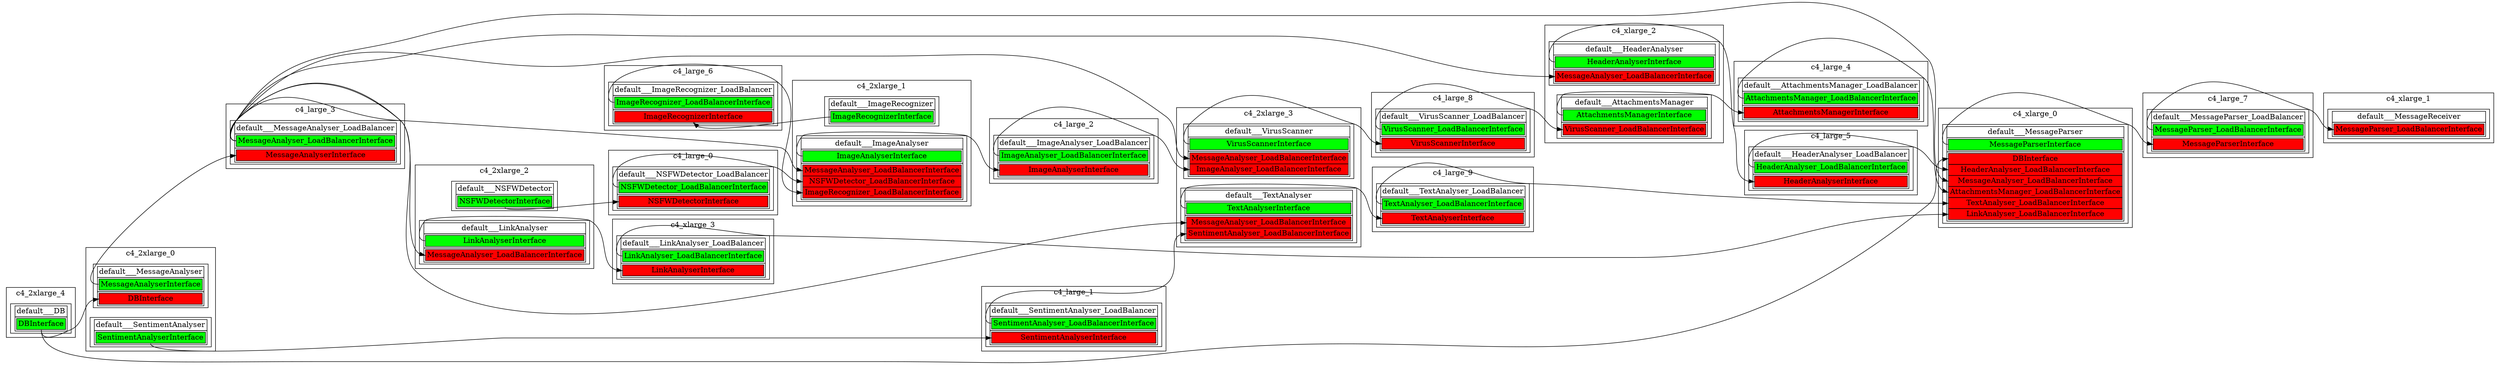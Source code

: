 digraph Configuration {
rankdir=LR;
subgraph cluster_c4_large_5 {
label = "c4_large_5";
comp_10 [shape=box,label=<
<table border="0" cellborder="1" cellspacing="0"><tr><td colspan="2">default___HeaderAnalyser_LoadBalancer</td></tr>
<tr><td><table border="0" cellborder="1" cellspacing="0" bgcolor="green">
<tr><td port="prov_HeaderAnalyser_LoadBalancerInterface">HeaderAnalyser_LoadBalancerInterface</td></tr>
</table></td></tr>
<tr><td><table border="0" cellborder="1" cellspacing="0" bgcolor="red">
<tr><td port="req_HeaderAnalyserInterface">HeaderAnalyserInterface</td></tr>
</table></td></tr>
</table>
>];
}
subgraph cluster_c4_2xlarge_0 {
label = "c4_2xlarge_0";
comp_18 [shape=box,label=<
<table border="0" cellborder="1" cellspacing="0"><tr><td colspan="2">default___SentimentAnalyser</td></tr>
<tr><td><table border="0" cellborder="1" cellspacing="0" bgcolor="green">
<tr><td port="prov_SentimentAnalyserInterface">SentimentAnalyserInterface</td></tr>
</table></td></tr>
</table>
>];
comp_19 [shape=box,label=<
<table border="0" cellborder="1" cellspacing="0"><tr><td colspan="2">default___MessageAnalyser</td></tr>
<tr><td><table border="0" cellborder="1" cellspacing="0" bgcolor="green">
<tr><td port="prov_MessageAnalyserInterface">MessageAnalyserInterface</td></tr>
</table></td></tr>
<tr><td><table border="0" cellborder="1" cellspacing="0" bgcolor="red">
<tr><td port="req_DBInterface">DBInterface</td></tr>
</table></td></tr>
</table>
>];
}
subgraph cluster_c4_xlarge_0 {
label = "c4_xlarge_0";
comp_2 [shape=box,label=<
<table border="0" cellborder="1" cellspacing="0"><tr><td colspan="2">default___MessageParser</td></tr>
<tr><td><table border="0" cellborder="1" cellspacing="0" bgcolor="green">
<tr><td port="prov_MessageParserInterface">MessageParserInterface</td></tr>
</table></td></tr>
<tr><td><table border="0" cellborder="1" cellspacing="0" bgcolor="red">
<tr><td port="req_DBInterface">DBInterface</td></tr>
<tr><td port="req_HeaderAnalyser_LoadBalancerInterface">HeaderAnalyser_LoadBalancerInterface</td></tr>
<tr><td port="req_MessageAnalyser_LoadBalancerInterface">MessageAnalyser_LoadBalancerInterface</td></tr>
<tr><td port="req_AttachmentsManager_LoadBalancerInterface">AttachmentsManager_LoadBalancerInterface</td></tr>
<tr><td port="req_TextAnalyser_LoadBalancerInterface">TextAnalyser_LoadBalancerInterface</td></tr>
<tr><td port="req_LinkAnalyser_LoadBalancerInterface">LinkAnalyser_LoadBalancerInterface</td></tr>
</table></td></tr>
</table>
>];
}
subgraph cluster_c4_large_2 {
label = "c4_large_2";
comp_9 [shape=box,label=<
<table border="0" cellborder="1" cellspacing="0"><tr><td colspan="2">default___ImageAnalyser_LoadBalancer</td></tr>
<tr><td><table border="0" cellborder="1" cellspacing="0" bgcolor="green">
<tr><td port="prov_ImageAnalyser_LoadBalancerInterface">ImageAnalyser_LoadBalancerInterface</td></tr>
</table></td></tr>
<tr><td><table border="0" cellborder="1" cellspacing="0" bgcolor="red">
<tr><td port="req_ImageAnalyserInterface">ImageAnalyserInterface</td></tr>
</table></td></tr>
</table>
>];
}
subgraph cluster_c4_2xlarge_4 {
label = "c4_2xlarge_4";
comp_24 [shape=box,label=<
<table border="0" cellborder="1" cellspacing="0"><tr><td colspan="2">default___DB</td></tr>
<tr><td><table border="0" cellborder="1" cellspacing="0" bgcolor="green">
<tr><td port="prov_DBInterface">DBInterface</td></tr>
</table></td></tr>
</table>
>];
}
subgraph cluster_c4_large_6 {
label = "c4_large_6";
comp_13 [shape=box,label=<
<table border="0" cellborder="1" cellspacing="0"><tr><td colspan="2">default___ImageRecognizer_LoadBalancer</td></tr>
<tr><td><table border="0" cellborder="1" cellspacing="0" bgcolor="green">
<tr><td port="prov_ImageRecognizer_LoadBalancerInterface">ImageRecognizer_LoadBalancerInterface</td></tr>
</table></td></tr>
<tr><td><table border="0" cellborder="1" cellspacing="0" bgcolor="red">
<tr><td port="req_ImageRecognizerInterface">ImageRecognizerInterface</td></tr>
</table></td></tr>
</table>
>];
}
subgraph cluster_c4_2xlarge_1 {
label = "c4_2xlarge_1";
comp_16 [shape=box,label=<
<table border="0" cellborder="1" cellspacing="0"><tr><td colspan="2">default___ImageRecognizer</td></tr>
<tr><td><table border="0" cellborder="1" cellspacing="0" bgcolor="green">
<tr><td port="prov_ImageRecognizerInterface">ImageRecognizerInterface</td></tr>
</table></td></tr>
</table>
>];
comp_17 [shape=box,label=<
<table border="0" cellborder="1" cellspacing="0"><tr><td colspan="2">default___ImageAnalyser</td></tr>
<tr><td><table border="0" cellborder="1" cellspacing="0" bgcolor="green">
<tr><td port="prov_ImageAnalyserInterface">ImageAnalyserInterface</td></tr>
</table></td></tr>
<tr><td><table border="0" cellborder="1" cellspacing="0" bgcolor="red">
<tr><td port="req_MessageAnalyser_LoadBalancerInterface">MessageAnalyser_LoadBalancerInterface</td></tr>
<tr><td port="req_NSFWDetector_LoadBalancerInterface">NSFWDetector_LoadBalancerInterface</td></tr>
<tr><td port="req_ImageRecognizer_LoadBalancerInterface">ImageRecognizer_LoadBalancerInterface</td></tr>
</table></td></tr>
</table>
>];
}
subgraph cluster_c4_xlarge_3 {
label = "c4_xlarge_3";
comp_3 [shape=box,label=<
<table border="0" cellborder="1" cellspacing="0"><tr><td colspan="2">default___LinkAnalyser_LoadBalancer</td></tr>
<tr><td><table border="0" cellborder="1" cellspacing="0" bgcolor="green">
<tr><td port="prov_LinkAnalyser_LoadBalancerInterface">LinkAnalyser_LoadBalancerInterface</td></tr>
</table></td></tr>
<tr><td><table border="0" cellborder="1" cellspacing="0" bgcolor="red">
<tr><td port="req_LinkAnalyserInterface">LinkAnalyserInterface</td></tr>
</table></td></tr>
</table>
>];
}
subgraph cluster_c4_large_3 {
label = "c4_large_3";
comp_8 [shape=box,label=<
<table border="0" cellborder="1" cellspacing="0"><tr><td colspan="2">default___MessageAnalyser_LoadBalancer</td></tr>
<tr><td><table border="0" cellborder="1" cellspacing="0" bgcolor="green">
<tr><td port="prov_MessageAnalyser_LoadBalancerInterface">MessageAnalyser_LoadBalancerInterface</td></tr>
</table></td></tr>
<tr><td><table border="0" cellborder="1" cellspacing="0" bgcolor="red">
<tr><td port="req_MessageAnalyserInterface">MessageAnalyserInterface</td></tr>
</table></td></tr>
</table>
>];
}
subgraph cluster_c4_large_8 {
label = "c4_large_8";
comp_15 [shape=box,label=<
<table border="0" cellborder="1" cellspacing="0"><tr><td colspan="2">default___VirusScanner_LoadBalancer</td></tr>
<tr><td><table border="0" cellborder="1" cellspacing="0" bgcolor="green">
<tr><td port="prov_VirusScanner_LoadBalancerInterface">VirusScanner_LoadBalancerInterface</td></tr>
</table></td></tr>
<tr><td><table border="0" cellborder="1" cellspacing="0" bgcolor="red">
<tr><td port="req_VirusScannerInterface">VirusScannerInterface</td></tr>
</table></td></tr>
</table>
>];
}
subgraph cluster_c4_large_7 {
label = "c4_large_7";
comp_12 [shape=box,label=<
<table border="0" cellborder="1" cellspacing="0"><tr><td colspan="2">default___MessageParser_LoadBalancer</td></tr>
<tr><td><table border="0" cellborder="1" cellspacing="0" bgcolor="green">
<tr><td port="prov_MessageParser_LoadBalancerInterface">MessageParser_LoadBalancerInterface</td></tr>
</table></td></tr>
<tr><td><table border="0" cellborder="1" cellspacing="0" bgcolor="red">
<tr><td port="req_MessageParserInterface">MessageParserInterface</td></tr>
</table></td></tr>
</table>
>];
}
subgraph cluster_c4_xlarge_2 {
label = "c4_xlarge_2";
comp_4 [shape=box,label=<
<table border="0" cellborder="1" cellspacing="0"><tr><td colspan="2">default___HeaderAnalyser</td></tr>
<tr><td><table border="0" cellborder="1" cellspacing="0" bgcolor="green">
<tr><td port="prov_HeaderAnalyserInterface">HeaderAnalyserInterface</td></tr>
</table></td></tr>
<tr><td><table border="0" cellborder="1" cellspacing="0" bgcolor="red">
<tr><td port="req_MessageAnalyser_LoadBalancerInterface">MessageAnalyser_LoadBalancerInterface</td></tr>
</table></td></tr>
</table>
>];
comp_5 [shape=box,label=<
<table border="0" cellborder="1" cellspacing="0"><tr><td colspan="2">default___AttachmentsManager</td></tr>
<tr><td><table border="0" cellborder="1" cellspacing="0" bgcolor="green">
<tr><td port="prov_AttachmentsManagerInterface">AttachmentsManagerInterface</td></tr>
</table></td></tr>
<tr><td><table border="0" cellborder="1" cellspacing="0" bgcolor="red">
<tr><td port="req_VirusScanner_LoadBalancerInterface">VirusScanner_LoadBalancerInterface</td></tr>
</table></td></tr>
</table>
>];
}
subgraph cluster_c4_large_0 {
label = "c4_large_0";
comp_7 [shape=box,label=<
<table border="0" cellborder="1" cellspacing="0"><tr><td colspan="2">default___NSFWDetector_LoadBalancer</td></tr>
<tr><td><table border="0" cellborder="1" cellspacing="0" bgcolor="green">
<tr><td port="prov_NSFWDetector_LoadBalancerInterface">NSFWDetector_LoadBalancerInterface</td></tr>
</table></td></tr>
<tr><td><table border="0" cellborder="1" cellspacing="0" bgcolor="red">
<tr><td port="req_NSFWDetectorInterface">NSFWDetectorInterface</td></tr>
</table></td></tr>
</table>
>];
}
subgraph cluster_c4_2xlarge_2 {
label = "c4_2xlarge_2";
comp_22 [shape=box,label=<
<table border="0" cellborder="1" cellspacing="0"><tr><td colspan="2">default___NSFWDetector</td></tr>
<tr><td><table border="0" cellborder="1" cellspacing="0" bgcolor="green">
<tr><td port="prov_NSFWDetectorInterface">NSFWDetectorInterface</td></tr>
</table></td></tr>
</table>
>];
comp_23 [shape=box,label=<
<table border="0" cellborder="1" cellspacing="0"><tr><td colspan="2">default___LinkAnalyser</td></tr>
<tr><td><table border="0" cellborder="1" cellspacing="0" bgcolor="green">
<tr><td port="prov_LinkAnalyserInterface">LinkAnalyserInterface</td></tr>
</table></td></tr>
<tr><td><table border="0" cellborder="1" cellspacing="0" bgcolor="red">
<tr><td port="req_MessageAnalyser_LoadBalancerInterface">MessageAnalyser_LoadBalancerInterface</td></tr>
</table></td></tr>
</table>
>];
}
subgraph cluster_c4_large_4 {
label = "c4_large_4";
comp_11 [shape=box,label=<
<table border="0" cellborder="1" cellspacing="0"><tr><td colspan="2">default___AttachmentsManager_LoadBalancer</td></tr>
<tr><td><table border="0" cellborder="1" cellspacing="0" bgcolor="green">
<tr><td port="prov_AttachmentsManager_LoadBalancerInterface">AttachmentsManager_LoadBalancerInterface</td></tr>
</table></td></tr>
<tr><td><table border="0" cellborder="1" cellspacing="0" bgcolor="red">
<tr><td port="req_AttachmentsManagerInterface">AttachmentsManagerInterface</td></tr>
</table></td></tr>
</table>
>];
}
subgraph cluster_c4_large_9 {
label = "c4_large_9";
comp_14 [shape=box,label=<
<table border="0" cellborder="1" cellspacing="0"><tr><td colspan="2">default___TextAnalyser_LoadBalancer</td></tr>
<tr><td><table border="0" cellborder="1" cellspacing="0" bgcolor="green">
<tr><td port="prov_TextAnalyser_LoadBalancerInterface">TextAnalyser_LoadBalancerInterface</td></tr>
</table></td></tr>
<tr><td><table border="0" cellborder="1" cellspacing="0" bgcolor="red">
<tr><td port="req_TextAnalyserInterface">TextAnalyserInterface</td></tr>
</table></td></tr>
</table>
>];
}
subgraph cluster_c4_large_1 {
label = "c4_large_1";
comp_6 [shape=box,label=<
<table border="0" cellborder="1" cellspacing="0"><tr><td colspan="2">default___SentimentAnalyser_LoadBalancer</td></tr>
<tr><td><table border="0" cellborder="1" cellspacing="0" bgcolor="green">
<tr><td port="prov_SentimentAnalyser_LoadBalancerInterface">SentimentAnalyser_LoadBalancerInterface</td></tr>
</table></td></tr>
<tr><td><table border="0" cellborder="1" cellspacing="0" bgcolor="red">
<tr><td port="req_SentimentAnalyserInterface">SentimentAnalyserInterface</td></tr>
</table></td></tr>
</table>
>];
}
subgraph cluster_c4_2xlarge_3 {
label = "c4_2xlarge_3";
comp_20 [shape=box,label=<
<table border="0" cellborder="1" cellspacing="0"><tr><td colspan="2">default___TextAnalyser</td></tr>
<tr><td><table border="0" cellborder="1" cellspacing="0" bgcolor="green">
<tr><td port="prov_TextAnalyserInterface">TextAnalyserInterface</td></tr>
</table></td></tr>
<tr><td><table border="0" cellborder="1" cellspacing="0" bgcolor="red">
<tr><td port="req_MessageAnalyser_LoadBalancerInterface">MessageAnalyser_LoadBalancerInterface</td></tr>
<tr><td port="req_SentimentAnalyser_LoadBalancerInterface">SentimentAnalyser_LoadBalancerInterface</td></tr>
</table></td></tr>
</table>
>];
comp_21 [shape=box,label=<
<table border="0" cellborder="1" cellspacing="0"><tr><td colspan="2">default___VirusScanner</td></tr>
<tr><td><table border="0" cellborder="1" cellspacing="0" bgcolor="green">
<tr><td port="prov_VirusScannerInterface">VirusScannerInterface</td></tr>
</table></td></tr>
<tr><td><table border="0" cellborder="1" cellspacing="0" bgcolor="red">
<tr><td port="req_MessageAnalyser_LoadBalancerInterface">MessageAnalyser_LoadBalancerInterface</td></tr>
<tr><td port="req_ImageAnalyser_LoadBalancerInterface">ImageAnalyser_LoadBalancerInterface</td></tr>
</table></td></tr>
</table>
>];
}
subgraph cluster_c4_xlarge_1 {
label = "c4_xlarge_1";
comp_1 [shape=box,label=<
<table border="0" cellborder="1" cellspacing="0"><tr><td colspan="2">default___MessageReceiver</td></tr>
<tr><td><table border="0" cellborder="1" cellspacing="0" bgcolor="red">
<tr><td port="req_MessageParser_LoadBalancerInterface">MessageParser_LoadBalancerInterface</td></tr>
</table></td></tr>
</table>
>];
}
comp_2:prov_MessageParserInterface -> comp_12:req_MessageParserInterface
comp_3:prov_LinkAnalyser_LoadBalancerInterface -> comp_2:req_LinkAnalyser_LoadBalancerInterface
comp_4:prov_HeaderAnalyserInterface -> comp_10:req_HeaderAnalyserInterface
comp_5:prov_AttachmentsManagerInterface -> comp_11:req_AttachmentsManagerInterface
comp_6:prov_SentimentAnalyser_LoadBalancerInterface -> comp_20:req_SentimentAnalyser_LoadBalancerInterface
comp_7:prov_NSFWDetector_LoadBalancerInterface -> comp_17:req_NSFWDetector_LoadBalancerInterface
comp_8:prov_MessageAnalyser_LoadBalancerInterface -> comp_2:req_MessageAnalyser_LoadBalancerInterface
comp_8:prov_MessageAnalyser_LoadBalancerInterface -> comp_4:req_MessageAnalyser_LoadBalancerInterface
comp_8:prov_MessageAnalyser_LoadBalancerInterface -> comp_17:req_MessageAnalyser_LoadBalancerInterface
comp_8:prov_MessageAnalyser_LoadBalancerInterface -> comp_20:req_MessageAnalyser_LoadBalancerInterface
comp_8:prov_MessageAnalyser_LoadBalancerInterface -> comp_21:req_MessageAnalyser_LoadBalancerInterface
comp_8:prov_MessageAnalyser_LoadBalancerInterface -> comp_23:req_MessageAnalyser_LoadBalancerInterface
comp_9:prov_ImageAnalyser_LoadBalancerInterface -> comp_21:req_ImageAnalyser_LoadBalancerInterface
comp_10:prov_HeaderAnalyser_LoadBalancerInterface -> comp_2:req_HeaderAnalyser_LoadBalancerInterface
comp_11:prov_AttachmentsManager_LoadBalancerInterface -> comp_2:req_AttachmentsManager_LoadBalancerInterface
comp_12:prov_MessageParser_LoadBalancerInterface -> comp_1:req_MessageParser_LoadBalancerInterface
comp_13:prov_ImageRecognizer_LoadBalancerInterface -> comp_17:req_ImageRecognizer_LoadBalancerInterface
comp_14:prov_TextAnalyser_LoadBalancerInterface -> comp_2:req_TextAnalyser_LoadBalancerInterface
comp_15:prov_VirusScanner_LoadBalancerInterface -> comp_5:req_VirusScanner_LoadBalancerInterface
comp_16:prov_ImageRecognizerInterface -> comp_13:req_ImageRecognizerInterface
comp_17:prov_ImageAnalyserInterface -> comp_9:req_ImageAnalyserInterface
comp_18:prov_SentimentAnalyserInterface -> comp_6:req_SentimentAnalyserInterface
comp_19:prov_MessageAnalyserInterface -> comp_8:req_MessageAnalyserInterface
comp_20:prov_TextAnalyserInterface -> comp_14:req_TextAnalyserInterface
comp_21:prov_VirusScannerInterface -> comp_15:req_VirusScannerInterface
comp_22:prov_NSFWDetectorInterface -> comp_7:req_NSFWDetectorInterface
comp_23:prov_LinkAnalyserInterface -> comp_3:req_LinkAnalyserInterface
comp_24:prov_DBInterface -> comp_2:req_DBInterface
comp_24:prov_DBInterface -> comp_19:req_DBInterface
}
